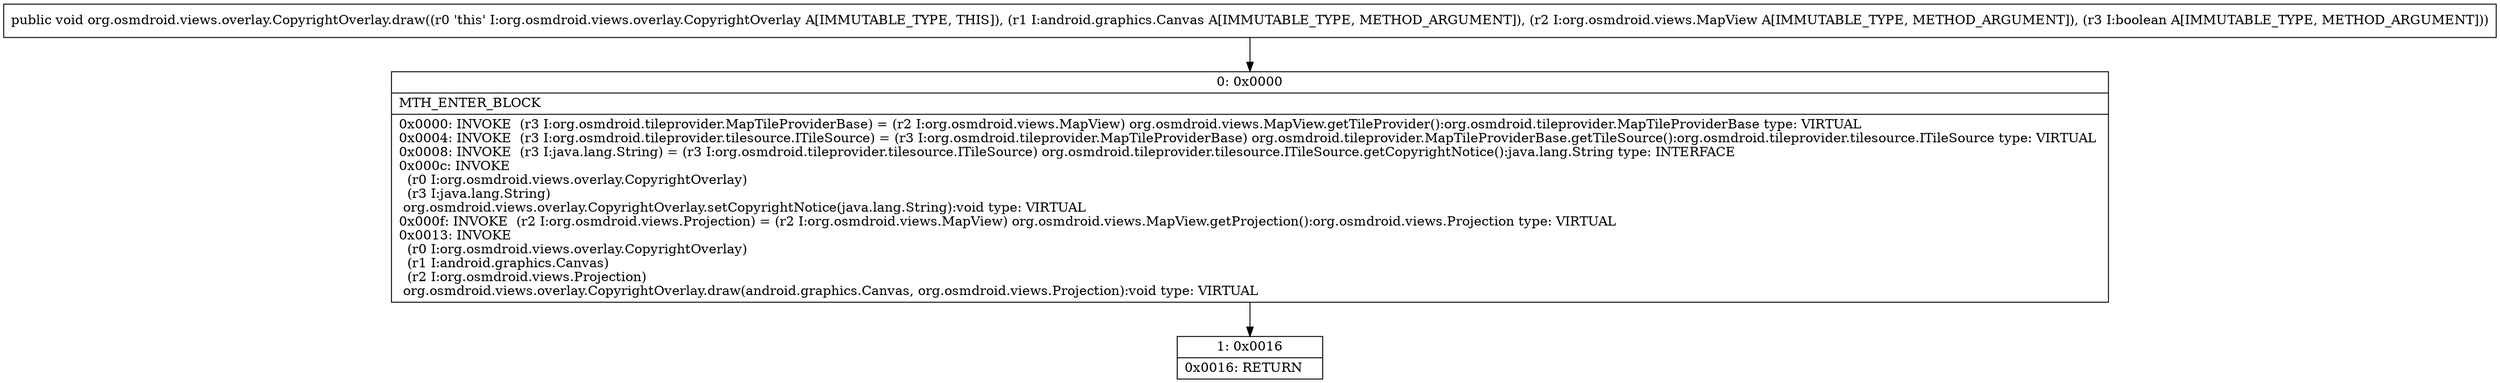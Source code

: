 digraph "CFG fororg.osmdroid.views.overlay.CopyrightOverlay.draw(Landroid\/graphics\/Canvas;Lorg\/osmdroid\/views\/MapView;Z)V" {
Node_0 [shape=record,label="{0\:\ 0x0000|MTH_ENTER_BLOCK\l|0x0000: INVOKE  (r3 I:org.osmdroid.tileprovider.MapTileProviderBase) = (r2 I:org.osmdroid.views.MapView) org.osmdroid.views.MapView.getTileProvider():org.osmdroid.tileprovider.MapTileProviderBase type: VIRTUAL \l0x0004: INVOKE  (r3 I:org.osmdroid.tileprovider.tilesource.ITileSource) = (r3 I:org.osmdroid.tileprovider.MapTileProviderBase) org.osmdroid.tileprovider.MapTileProviderBase.getTileSource():org.osmdroid.tileprovider.tilesource.ITileSource type: VIRTUAL \l0x0008: INVOKE  (r3 I:java.lang.String) = (r3 I:org.osmdroid.tileprovider.tilesource.ITileSource) org.osmdroid.tileprovider.tilesource.ITileSource.getCopyrightNotice():java.lang.String type: INTERFACE \l0x000c: INVOKE  \l  (r0 I:org.osmdroid.views.overlay.CopyrightOverlay)\l  (r3 I:java.lang.String)\l org.osmdroid.views.overlay.CopyrightOverlay.setCopyrightNotice(java.lang.String):void type: VIRTUAL \l0x000f: INVOKE  (r2 I:org.osmdroid.views.Projection) = (r2 I:org.osmdroid.views.MapView) org.osmdroid.views.MapView.getProjection():org.osmdroid.views.Projection type: VIRTUAL \l0x0013: INVOKE  \l  (r0 I:org.osmdroid.views.overlay.CopyrightOverlay)\l  (r1 I:android.graphics.Canvas)\l  (r2 I:org.osmdroid.views.Projection)\l org.osmdroid.views.overlay.CopyrightOverlay.draw(android.graphics.Canvas, org.osmdroid.views.Projection):void type: VIRTUAL \l}"];
Node_1 [shape=record,label="{1\:\ 0x0016|0x0016: RETURN   \l}"];
MethodNode[shape=record,label="{public void org.osmdroid.views.overlay.CopyrightOverlay.draw((r0 'this' I:org.osmdroid.views.overlay.CopyrightOverlay A[IMMUTABLE_TYPE, THIS]), (r1 I:android.graphics.Canvas A[IMMUTABLE_TYPE, METHOD_ARGUMENT]), (r2 I:org.osmdroid.views.MapView A[IMMUTABLE_TYPE, METHOD_ARGUMENT]), (r3 I:boolean A[IMMUTABLE_TYPE, METHOD_ARGUMENT])) }"];
MethodNode -> Node_0;
Node_0 -> Node_1;
}

